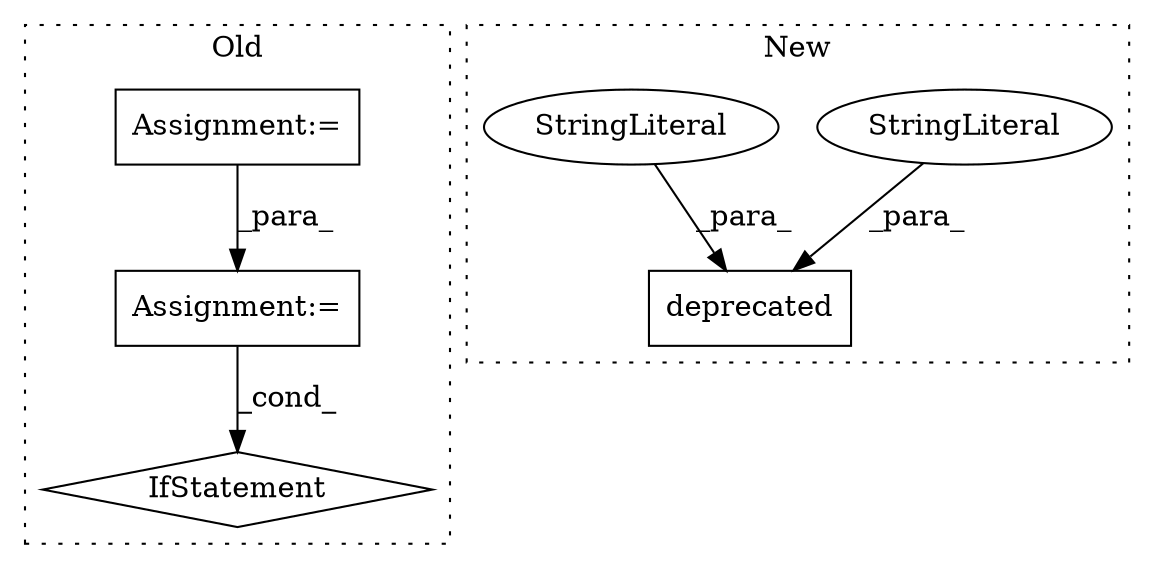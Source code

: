 digraph G {
subgraph cluster0 {
1 [label="IfStatement" a="25" s="4254,4296" l="12,2" shape="diamond"];
5 [label="Assignment:=" a="7" s="3665" l="1" shape="box"];
6 [label="Assignment:=" a="7" s="3968" l="1" shape="box"];
label = "Old";
style="dotted";
}
subgraph cluster1 {
2 [label="deprecated" a="32" s="3503,3592" l="11,1" shape="box"];
3 [label="StringLiteral" a="45" s="3528" l="64" shape="ellipse"];
4 [label="StringLiteral" a="45" s="3514" l="13" shape="ellipse"];
label = "New";
style="dotted";
}
3 -> 2 [label="_para_"];
4 -> 2 [label="_para_"];
5 -> 6 [label="_para_"];
6 -> 1 [label="_cond_"];
}